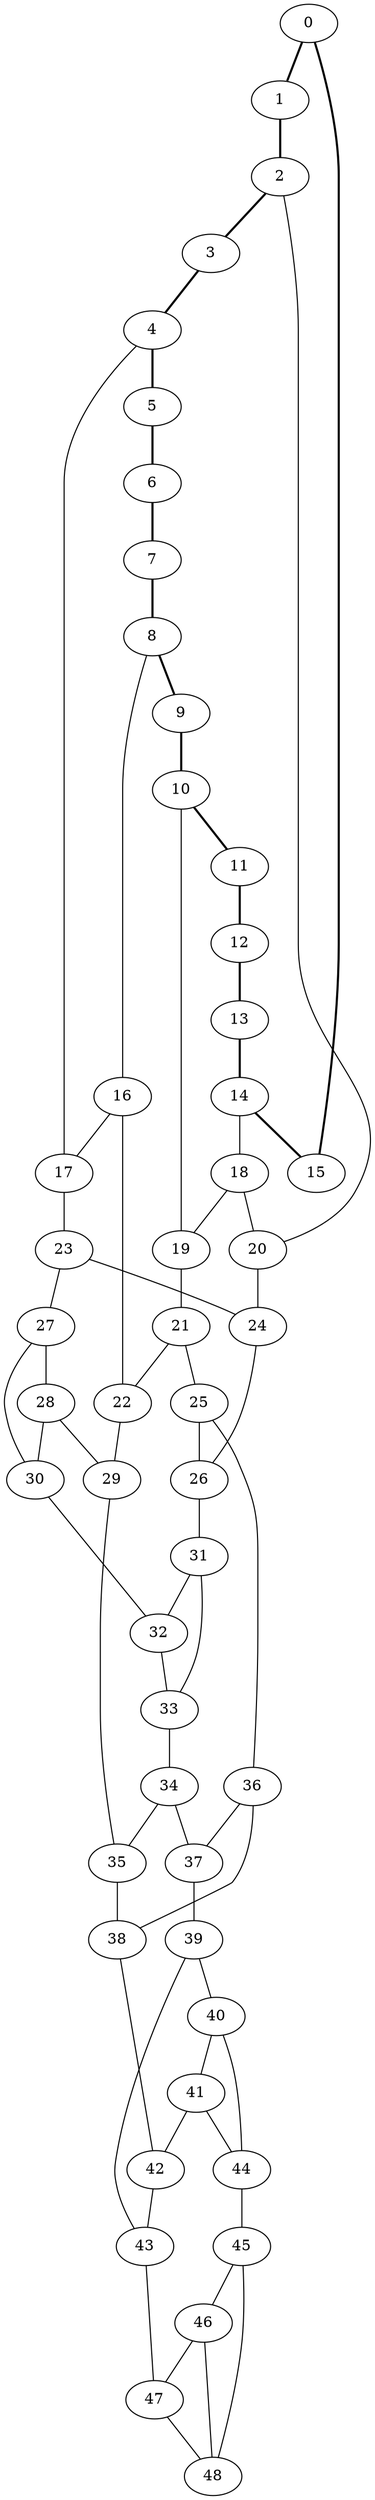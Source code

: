 //Inside of this graph isn't 3-connected
graph G {
0 [ pos = " 9.00,0.00!" ];
0 -- 1[style=bold];
0 -- 15[style=bold];
1 [ pos = " 8.31,3.44!" ];
1 -- 2[style=bold];
2 [ pos = " 6.36,6.36!" ];
2 -- 3[style=bold];
2 -- 20;
3 [ pos = " 3.44,8.31!" ];
3 -- 4[style=bold];
4 [ pos = " 0.00,9.00!" ];
4 -- 5[style=bold];
4 -- 17;
5 [ pos = " -3.44,8.31!" ];
5 -- 6[style=bold];
6 [ pos = " -6.36,6.36!" ];
6 -- 7[style=bold];
7 [ pos = " -8.31,3.44!" ];
7 -- 8[style=bold];
8 [ pos = " -9.00,0.00!" ];
8 -- 9[style=bold];
8 -- 16;
9 [ pos = " -8.31,-3.44!" ];
9 -- 10[style=bold];
10 [ pos = " -6.36,-6.36!" ];
10 -- 11[style=bold];
10 -- 19;
11 [ pos = " -3.44,-8.31!" ];
11 -- 12[style=bold];
12 [ pos = " 0.00,-9.00!" ];
12 -- 13[style=bold];
13 [ pos = " 3.44,-8.31!" ];
13 -- 14[style=bold];
14 [ pos = " 6.36,-6.36!" ];
14 -- 15[style=bold];
14 -- 18;
15 [ pos = " 8.31,-3.44!" ];
16 -- 17;
16 -- 22;
17 -- 23;
18 -- 19;
18 -- 20;
19 -- 21;
20 -- 24;
21 -- 22;
21 -- 25;
22 -- 29;
23 -- 24;
23 -- 27;
24 -- 26;
25 -- 26;
25 -- 36;
26 -- 31;
27 -- 28;
27 -- 30;
28 -- 29;
28 -- 30;
29 -- 35;
30 -- 32;
31 -- 32;
31 -- 33;
32 -- 33;
33 -- 34;
34 -- 35;
34 -- 37;
35 -- 38;
36 -- 37;
36 -- 38;
37 -- 39;
38 -- 42;
39 -- 40;
39 -- 43;
40 -- 41;
40 -- 44;
41 -- 42;
41 -- 44;
42 -- 43;
43 -- 47;
44 -- 45;
45 -- 46;
45 -- 48;
46 -- 47;
46 -- 48;
47 -- 48;
}
